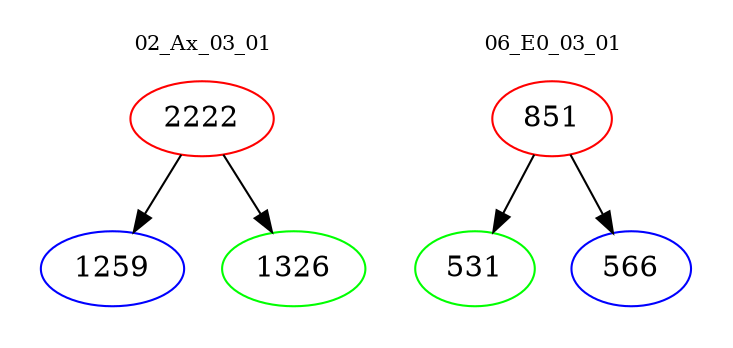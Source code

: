 digraph{
subgraph cluster_0 {
color = white
label = "02_Ax_03_01";
fontsize=10;
T0_2222 [label="2222", color="red"]
T0_2222 -> T0_1259 [color="black"]
T0_1259 [label="1259", color="blue"]
T0_2222 -> T0_1326 [color="black"]
T0_1326 [label="1326", color="green"]
}
subgraph cluster_1 {
color = white
label = "06_E0_03_01";
fontsize=10;
T1_851 [label="851", color="red"]
T1_851 -> T1_531 [color="black"]
T1_531 [label="531", color="green"]
T1_851 -> T1_566 [color="black"]
T1_566 [label="566", color="blue"]
}
}
